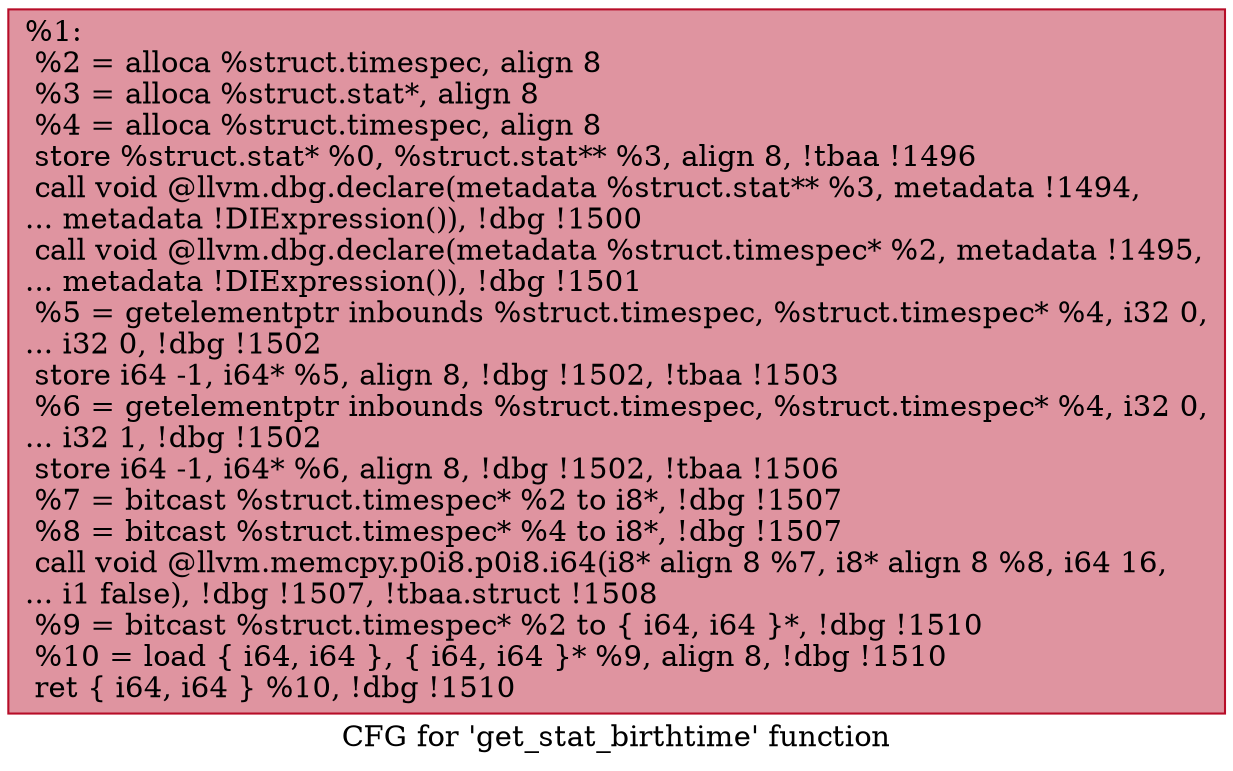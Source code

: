 digraph "CFG for 'get_stat_birthtime' function" {
	label="CFG for 'get_stat_birthtime' function";

	Node0x11565d0 [shape=record,color="#b70d28ff", style=filled, fillcolor="#b70d2870",label="{%1:\l  %2 = alloca %struct.timespec, align 8\l  %3 = alloca %struct.stat*, align 8\l  %4 = alloca %struct.timespec, align 8\l  store %struct.stat* %0, %struct.stat** %3, align 8, !tbaa !1496\l  call void @llvm.dbg.declare(metadata %struct.stat** %3, metadata !1494,\l... metadata !DIExpression()), !dbg !1500\l  call void @llvm.dbg.declare(metadata %struct.timespec* %2, metadata !1495,\l... metadata !DIExpression()), !dbg !1501\l  %5 = getelementptr inbounds %struct.timespec, %struct.timespec* %4, i32 0,\l... i32 0, !dbg !1502\l  store i64 -1, i64* %5, align 8, !dbg !1502, !tbaa !1503\l  %6 = getelementptr inbounds %struct.timespec, %struct.timespec* %4, i32 0,\l... i32 1, !dbg !1502\l  store i64 -1, i64* %6, align 8, !dbg !1502, !tbaa !1506\l  %7 = bitcast %struct.timespec* %2 to i8*, !dbg !1507\l  %8 = bitcast %struct.timespec* %4 to i8*, !dbg !1507\l  call void @llvm.memcpy.p0i8.p0i8.i64(i8* align 8 %7, i8* align 8 %8, i64 16,\l... i1 false), !dbg !1507, !tbaa.struct !1508\l  %9 = bitcast %struct.timespec* %2 to \{ i64, i64 \}*, !dbg !1510\l  %10 = load \{ i64, i64 \}, \{ i64, i64 \}* %9, align 8, !dbg !1510\l  ret \{ i64, i64 \} %10, !dbg !1510\l}"];
}

